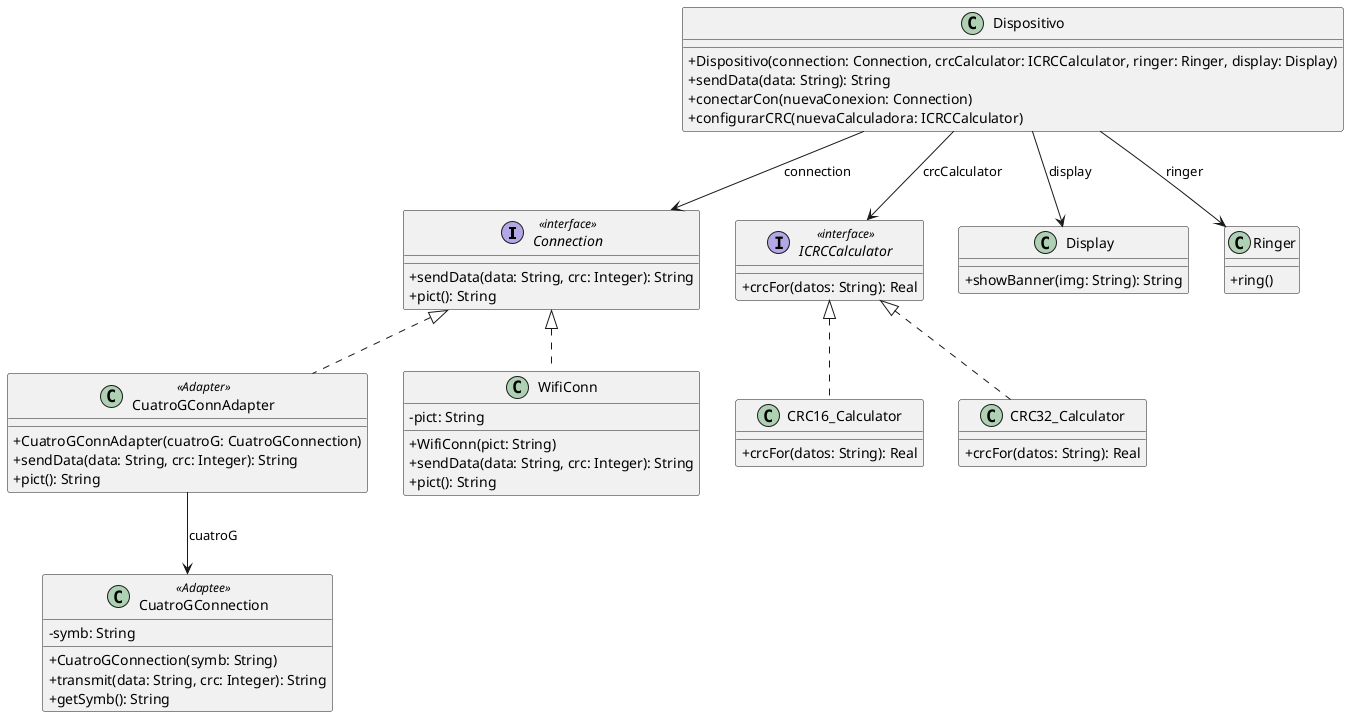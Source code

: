@startuml

skinparam classAttributeIconSize 0

interface Connection <<interface>> {
+sendData(data: String, crc: Integer): String
+pict(): String
}

interface ICRCCalculator <<interface>> {
+crcFor(datos: String): Real
}

class CRC16_Calculator {
+crcFor(datos: String): Real
}

class CRC32_Calculator {
+crcFor(datos: String): Real
}

class CuatroGConnAdapter <<Adapter>> {
+CuatroGConnAdapter(cuatroG: CuatroGConnection)
+sendData(data: String, crc: Integer): String
+pict(): String
}

class WifiConn {
-pict: String
+WifiConn(pict: String)
+sendData(data: String, crc: Integer): String
+pict(): String
}

class CuatroGConnection <<Adaptee>> {
-symb: String
+CuatroGConnection(symb: String)
+transmit(data: String, crc: Integer): String
+getSymb(): String
}

class Display {
+showBanner(img: String): String
}

class Dispositivo {
+Dispositivo(connection: Connection, crcCalculator: ICRCCalculator, ringer: Ringer, display: Display)
+sendData(data: String): String
+conectarCon(nuevaConexion: Connection)
+configurarCRC(nuevaCalculadora: ICRCCalculator)
}

class Ringer {
+ring()
}

Dispositivo --> Connection : connection
Dispositivo --> ICRCCalculator : crcCalculator
Dispositivo --> Ringer : ringer
Dispositivo --> Display : display
CuatroGConnAdapter --> CuatroGConnection : cuatroG

CRC16_Calculator .up.|> ICRCCalculator
CRC32_Calculator .up.|> ICRCCalculator
CuatroGConnAdapter .up.|> Connection
WifiConn .up.|> Connection

@enduml
